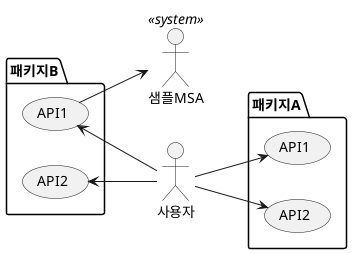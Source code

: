 @startuml Sample Usecase

left to right direction

actor "샘플MSA" as 샘플MSA <<system>>
actor "사용자" as user

package 패키지A{
  usecase API1 AS UC11
  usecase API2 AS UC12
}

package 패키지B{
  usecase API1 AS UC21
  usecase API2 AS UC22
}

' 사용자
user --> UC11
user --> UC12
UC21 <-- user
UC22 <-- user

' 시스템
UC21 --> 샘플MSA

@enduml